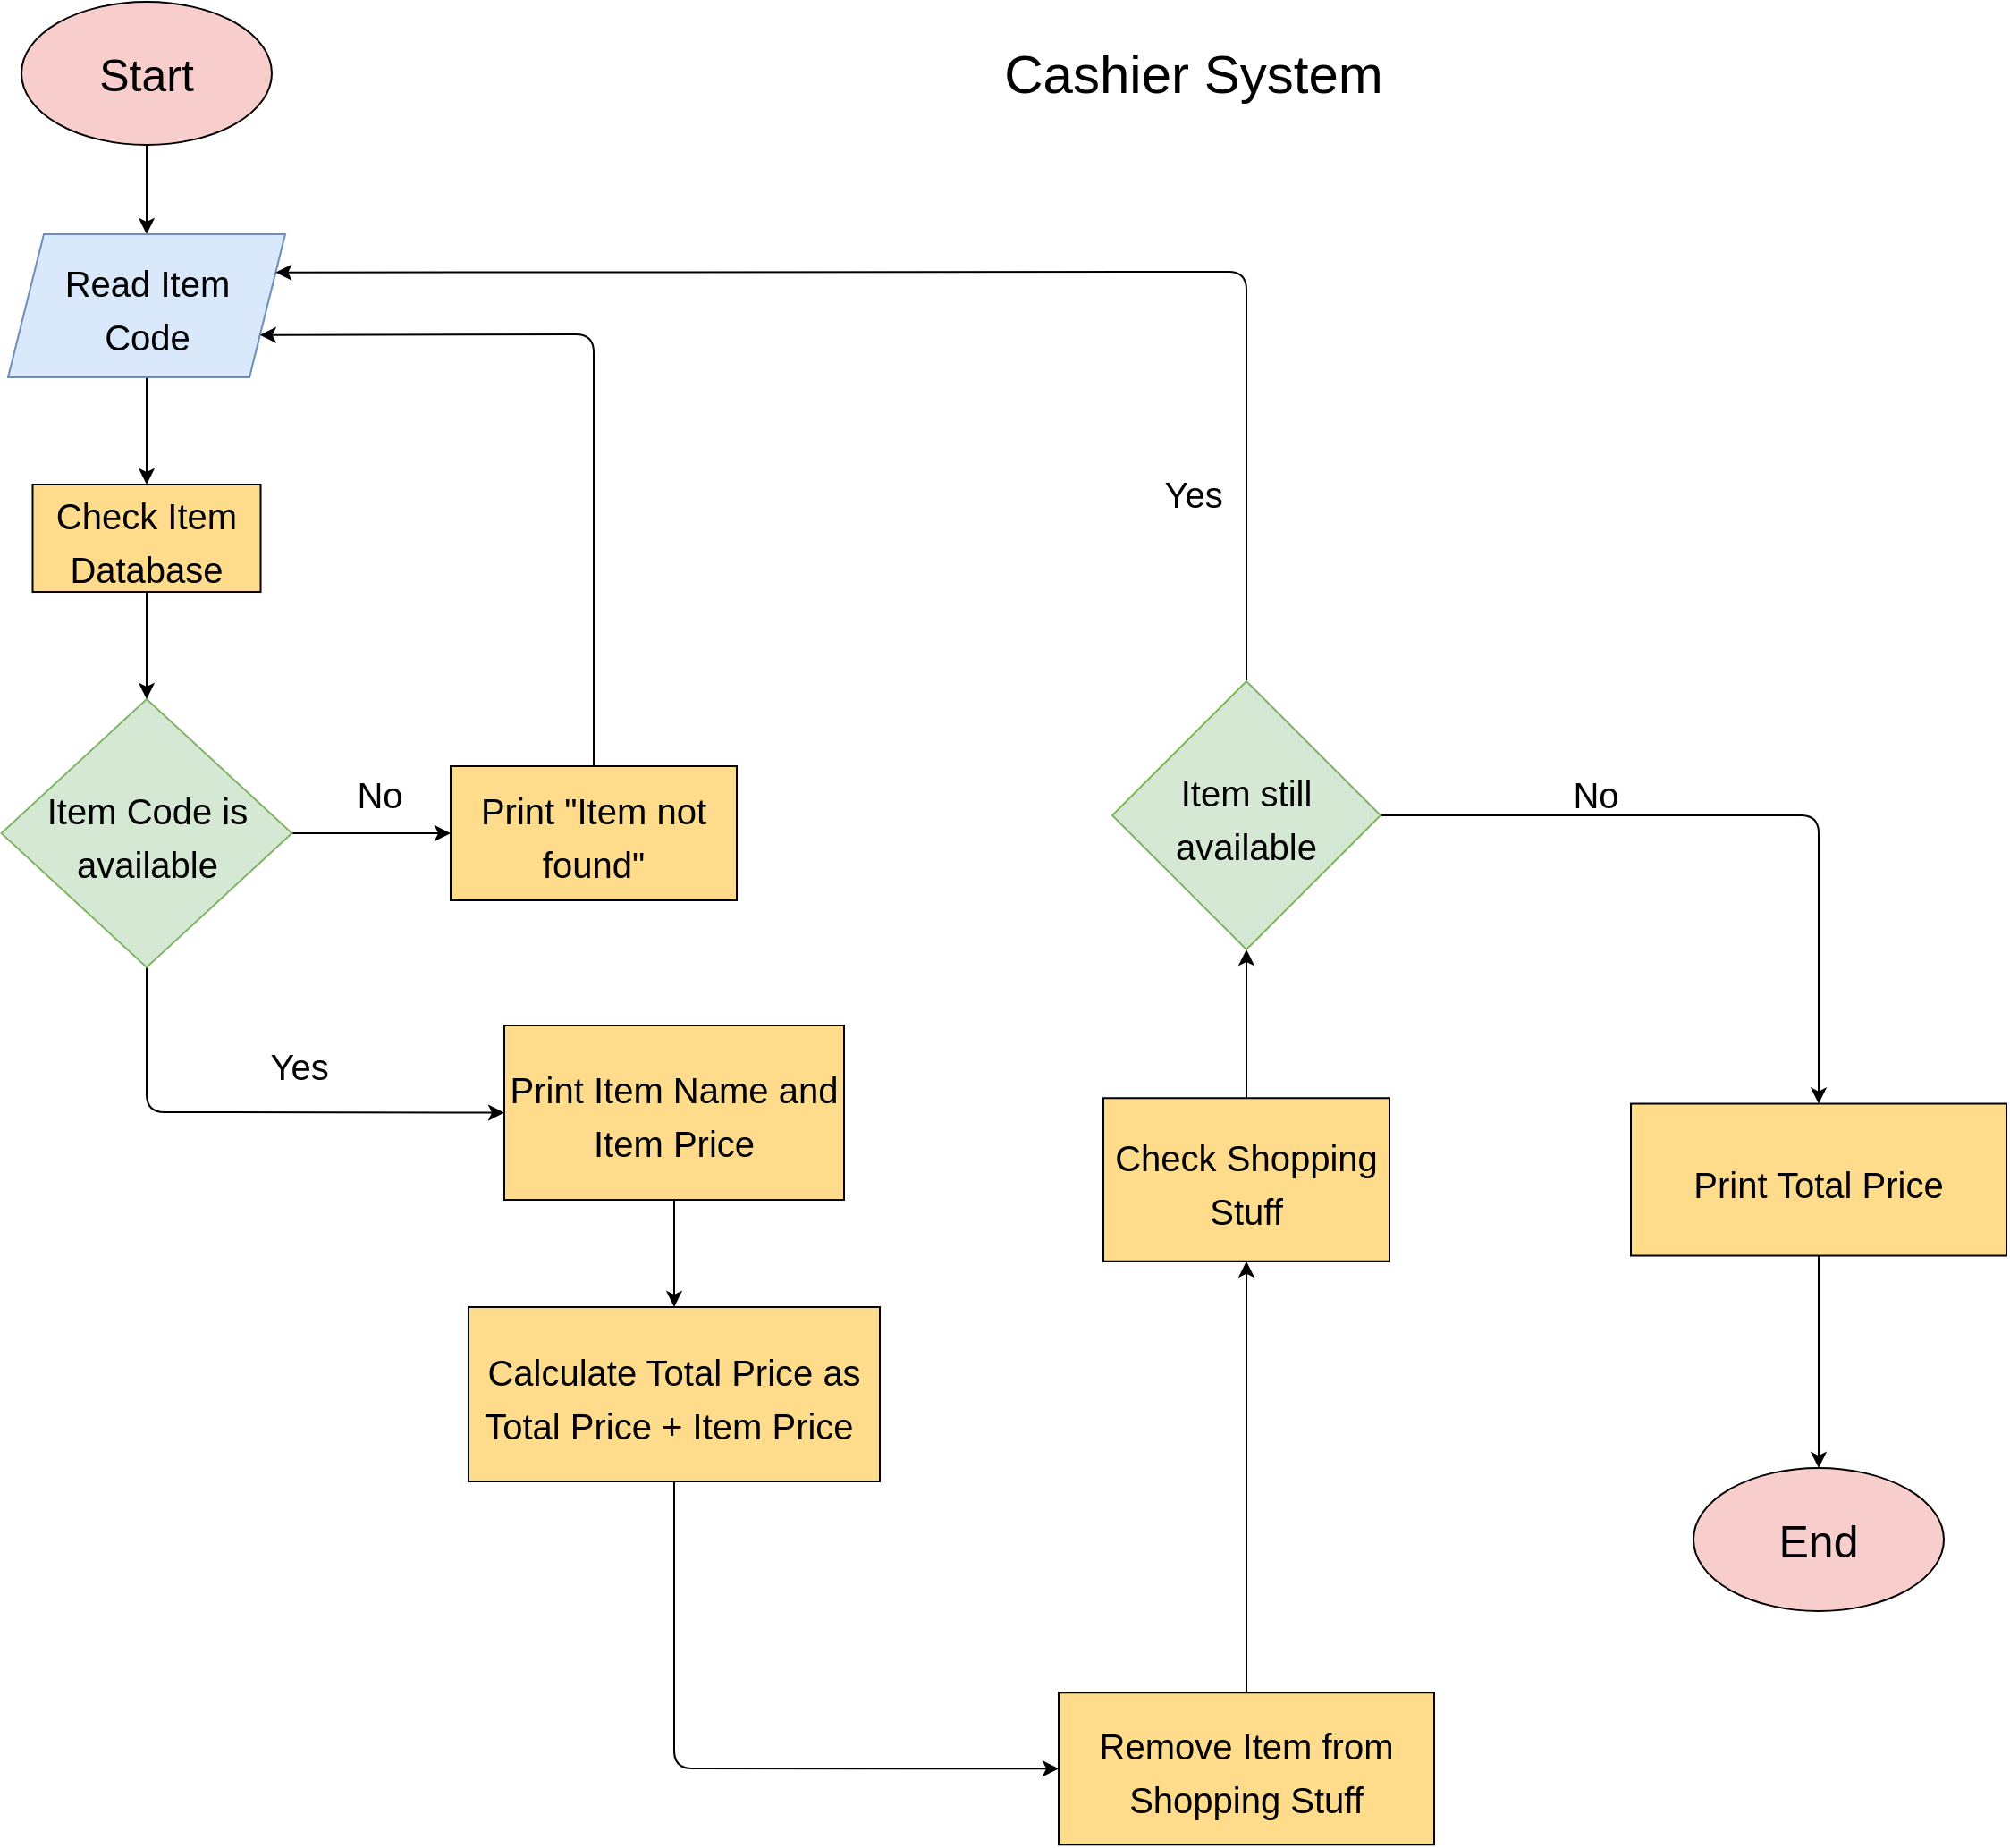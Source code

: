<mxfile>
    <diagram id="jCEFR7Ir0iMpcgvGXgsi" name="Page-1">
        <mxGraphModel dx="2460" dy="1263" grid="1" gridSize="10" guides="1" tooltips="1" connect="1" arrows="1" fold="1" page="1" pageScale="1" pageWidth="850" pageHeight="1100" background="#ffffff" math="0" shadow="0">
            <root>
                <mxCell id="0"/>
                <mxCell id="1" parent="0"/>
                <mxCell id="33" value="" style="edgeStyle=none;html=1;fontFamily=Helvetica;fontSize=25;fontColor=#000000;fillColor=#d0cee2;strokeColor=#000000;" parent="1" source="34" target="36" edge="1">
                    <mxGeometry relative="1" as="geometry"/>
                </mxCell>
                <mxCell id="34" value="Start" style="ellipse;whiteSpace=wrap;html=1;fillColor=#F8CECC;fontFamily=Helvetica;fontColor=#000000;fontSize=25;" parent="1" vertex="1">
                    <mxGeometry x="60" y="20" width="140" height="80" as="geometry"/>
                </mxCell>
                <mxCell id="35" style="edgeStyle=none;html=1;entryX=0.5;entryY=0;entryDx=0;entryDy=0;strokeColor=#000000;" parent="1" source="36" target="45" edge="1">
                    <mxGeometry relative="1" as="geometry"/>
                </mxCell>
                <mxCell id="36" value="&lt;font style=&quot;font-size: 20px&quot; color=&quot;#000000&quot;&gt;Read Item&lt;br&gt;Code&lt;/font&gt;" style="shape=parallelogram;perimeter=parallelogramPerimeter;whiteSpace=wrap;html=1;fixedSize=1;fontSize=25;fillColor=#dae8fc;strokeColor=#6c8ebf;" parent="1" vertex="1">
                    <mxGeometry x="52.5" y="150" width="155" height="80" as="geometry"/>
                </mxCell>
                <mxCell id="37" value="" style="edgeStyle=none;html=1;fontSize=20;fontColor=#000000;strokeColor=#000000;" parent="1" source="39" target="41" edge="1">
                    <mxGeometry relative="1" as="geometry"/>
                </mxCell>
                <mxCell id="38" style="edgeStyle=none;html=1;entryX=0;entryY=0.5;entryDx=0;entryDy=0;fontSize=30;fontColor=#000000;strokeColor=#000000;" parent="1" source="39" target="61" edge="1">
                    <mxGeometry relative="1" as="geometry">
                        <Array as="points">
                            <mxPoint x="130" y="641"/>
                        </Array>
                    </mxGeometry>
                </mxCell>
                <mxCell id="39" value="&lt;font style=&quot;font-size: 20px&quot;&gt;Item Code is available&lt;/font&gt;" style="rhombus;whiteSpace=wrap;html=1;fontSize=25;fillColor=#D5E8D4;strokeColor=#82b366;fontColor=#000000;" parent="1" vertex="1">
                    <mxGeometry x="48.75" y="410" width="162.5" height="150" as="geometry"/>
                </mxCell>
                <mxCell id="40" style="edgeStyle=none;html=1;entryX=1;entryY=0.75;entryDx=0;entryDy=0;fontSize=20;fontColor=#FFFFFF;strokeColor=#000000;" parent="1" source="41" target="36" edge="1">
                    <mxGeometry relative="1" as="geometry">
                        <Array as="points">
                            <mxPoint x="380" y="206"/>
                        </Array>
                    </mxGeometry>
                </mxCell>
                <mxCell id="41" value="&lt;font style=&quot;font-size: 20px&quot;&gt;Print &quot;Item not found&quot;&lt;/font&gt;" style="whiteSpace=wrap;html=1;fontSize=25;fillColor=#FFDC8C;fontColor=#000000;" parent="1" vertex="1">
                    <mxGeometry x="300" y="447.5" width="160" height="75" as="geometry"/>
                </mxCell>
                <mxCell id="42" value="&lt;font&gt;No&lt;/font&gt;" style="text;html=1;align=center;verticalAlign=middle;resizable=0;points=[];autosize=1;strokeColor=none;fillColor=none;fontSize=20;fontColor=#000000;" parent="1" vertex="1">
                    <mxGeometry x="240" y="447.5" width="40" height="30" as="geometry"/>
                </mxCell>
                <mxCell id="43" value="&lt;font&gt;Yes&lt;/font&gt;" style="text;html=1;align=center;verticalAlign=middle;resizable=0;points=[];autosize=1;strokeColor=none;fillColor=none;fontSize=20;fontColor=#000000;" parent="1" vertex="1">
                    <mxGeometry x="190" y="600" width="50" height="30" as="geometry"/>
                </mxCell>
                <mxCell id="44" style="edgeStyle=none;html=1;entryX=0.5;entryY=0;entryDx=0;entryDy=0;strokeColor=#000000;" parent="1" source="45" target="39" edge="1">
                    <mxGeometry relative="1" as="geometry"/>
                </mxCell>
                <mxCell id="45" value="&lt;font style=&quot;font-size: 20px&quot;&gt;Check Item Database&lt;/font&gt;" style="whiteSpace=wrap;html=1;fontSize=25;fillColor=#FFDC8C;fontColor=#000000;" parent="1" vertex="1">
                    <mxGeometry x="66.25" y="290" width="127.5" height="60" as="geometry"/>
                </mxCell>
                <mxCell id="46" style="edgeStyle=none;html=1;entryX=0;entryY=0.5;entryDx=0;entryDy=0;fontColor=#000000;strokeColor=#000000;" parent="1" source="47" target="58" edge="1">
                    <mxGeometry relative="1" as="geometry">
                        <Array as="points">
                            <mxPoint x="425" y="1008"/>
                        </Array>
                    </mxGeometry>
                </mxCell>
                <mxCell id="47" value="&lt;font style=&quot;font-size: 20px&quot;&gt;Calculate Total Price as Total Price + Item Price&amp;nbsp;&lt;/font&gt;" style="whiteSpace=wrap;html=1;fontSize=25;fillColor=#FFDC8C;fontColor=#000000;" parent="1" vertex="1">
                    <mxGeometry x="310" y="750" width="230" height="97.5" as="geometry"/>
                </mxCell>
                <mxCell id="48" value="" style="edgeStyle=none;html=1;fontSize=20;fontColor=#000000;strokeColor=#000000;" parent="1" source="49" target="52" edge="1">
                    <mxGeometry relative="1" as="geometry"/>
                </mxCell>
                <mxCell id="49" value="&lt;font style=&quot;font-size: 20px&quot;&gt;Check Shopping Stuff&lt;/font&gt;" style="whiteSpace=wrap;html=1;fontSize=25;fillColor=#FFDC8C;fontColor=#000000;" parent="1" vertex="1">
                    <mxGeometry x="665" y="633.13" width="160" height="91.25" as="geometry"/>
                </mxCell>
                <mxCell id="50" style="edgeStyle=none;html=1;entryX=1;entryY=0.25;entryDx=0;entryDy=0;fontSize=20;fontColor=#000000;exitX=0.5;exitY=0;exitDx=0;exitDy=0;strokeColor=#000000;" parent="1" source="52" target="36" edge="1">
                    <mxGeometry relative="1" as="geometry">
                        <Array as="points">
                            <mxPoint x="745" y="171"/>
                        </Array>
                    </mxGeometry>
                </mxCell>
                <mxCell id="51" style="edgeStyle=none;html=1;entryX=0.5;entryY=0;entryDx=0;entryDy=0;strokeColor=#000000;" parent="1" source="52" target="55" edge="1">
                    <mxGeometry relative="1" as="geometry">
                        <Array as="points">
                            <mxPoint x="1065" y="475"/>
                        </Array>
                    </mxGeometry>
                </mxCell>
                <mxCell id="52" value="&lt;font style=&quot;font-size: 20px&quot;&gt;Item still available&lt;/font&gt;" style="rhombus;whiteSpace=wrap;html=1;fontSize=25;fillColor=#d5e8d4;strokeColor=#82b366;fontColor=#000000;" parent="1" vertex="1">
                    <mxGeometry x="670" y="400" width="150" height="150" as="geometry"/>
                </mxCell>
                <mxCell id="53" value="&lt;font&gt;Yes&lt;/font&gt;" style="text;html=1;align=center;verticalAlign=middle;resizable=0;points=[];autosize=1;strokeColor=none;fillColor=none;fontSize=20;fontColor=#000000;" parent="1" vertex="1">
                    <mxGeometry x="690" y="280" width="50" height="30" as="geometry"/>
                </mxCell>
                <mxCell id="54" style="edgeStyle=none;html=1;entryX=0.5;entryY=0;entryDx=0;entryDy=0;fontSize=30;fontColor=#000000;strokeColor=#000000;" parent="1" source="55" target="56" edge="1">
                    <mxGeometry relative="1" as="geometry"/>
                </mxCell>
                <mxCell id="55" value="&lt;span style=&quot;font-size: 20px&quot;&gt;Print Total Price&lt;/span&gt;" style="whiteSpace=wrap;html=1;fontSize=25;fillColor=#FFDC8C;fontColor=#000000;" parent="1" vertex="1">
                    <mxGeometry x="960" y="636.26" width="210" height="85" as="geometry"/>
                </mxCell>
                <mxCell id="56" value="End" style="ellipse;whiteSpace=wrap;html=1;fillColor=#F8CECC;fontFamily=Helvetica;fontColor=#000000;fontSize=25;" parent="1" vertex="1">
                    <mxGeometry x="995" y="840" width="140" height="80" as="geometry"/>
                </mxCell>
                <mxCell id="57" style="edgeStyle=none;html=1;fontColor=#000000;strokeColor=#000000;" parent="1" source="58" target="49" edge="1">
                    <mxGeometry relative="1" as="geometry"/>
                </mxCell>
                <mxCell id="58" value="&lt;span style=&quot;font-size: 20px&quot;&gt;Remove Item from Shopping Stuff&lt;/span&gt;" style="whiteSpace=wrap;html=1;fontSize=25;fillColor=#FFDC8C;fontColor=#000000;" parent="1" vertex="1">
                    <mxGeometry x="640" y="965.63" width="210" height="85" as="geometry"/>
                </mxCell>
                <mxCell id="59" value="&lt;font style=&quot;font-size: 20px&quot;&gt;No&lt;/font&gt;" style="text;html=1;align=center;verticalAlign=middle;resizable=0;points=[];autosize=1;strokeColor=none;fillColor=none;fontColor=#000000;" parent="1" vertex="1">
                    <mxGeometry x="920" y="452.5" width="40" height="20" as="geometry"/>
                </mxCell>
                <mxCell id="60" style="edgeStyle=none;html=1;entryX=0.5;entryY=0;entryDx=0;entryDy=0;fontSize=30;fontColor=#000000;strokeColor=#000000;" parent="1" source="61" target="47" edge="1">
                    <mxGeometry relative="1" as="geometry"/>
                </mxCell>
                <mxCell id="61" value="&lt;font style=&quot;font-size: 20px&quot;&gt;Print Item Name and Item Price&lt;/font&gt;" style="whiteSpace=wrap;html=1;fontSize=25;fillColor=#FFDC8C;fontColor=#000000;" parent="1" vertex="1">
                    <mxGeometry x="330" y="592.5" width="190" height="97.5" as="geometry"/>
                </mxCell>
                <mxCell id="62" value="&lt;font style=&quot;font-size: 30px&quot;&gt;Cashier System&lt;/font&gt;" style="text;html=1;align=center;verticalAlign=middle;resizable=0;points=[];autosize=1;strokeColor=none;fillColor=none;fontColor=#000000;" vertex="1" parent="1">
                    <mxGeometry x="600" y="45" width="230" height="30" as="geometry"/>
                </mxCell>
            </root>
        </mxGraphModel>
    </diagram>
</mxfile>
